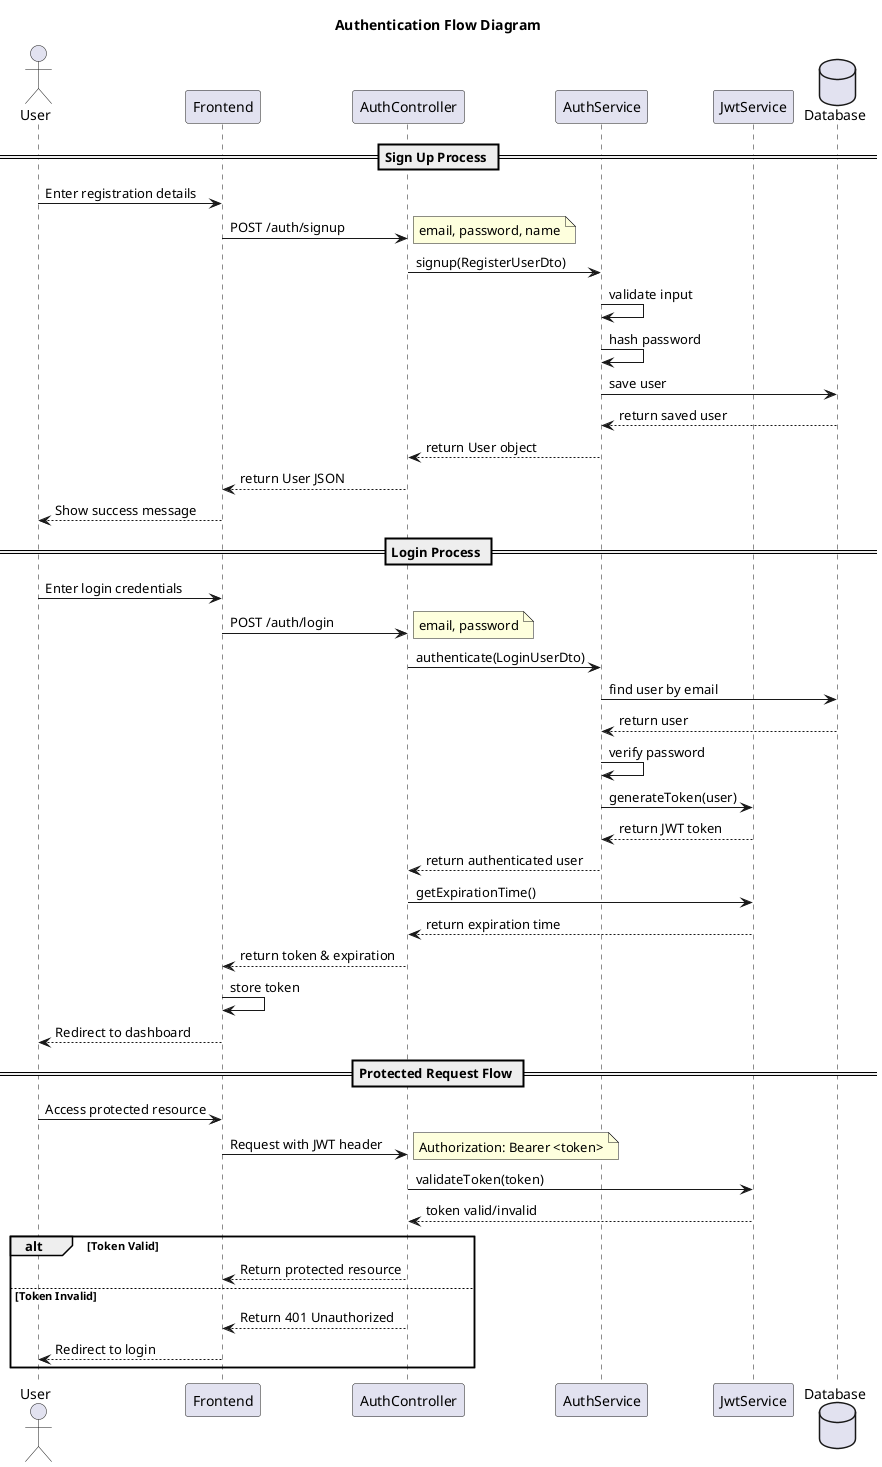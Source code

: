 @startuml
actor "User" as user
participant "Frontend" as frontend
participant "AuthController" as controller
participant "AuthService" as service
participant "JwtService" as jwt
database "Database" as db

title Authentication Flow Diagram

== Sign Up Process ==
user -> frontend: Enter registration details
frontend -> controller: POST /auth/signup
note right: email, password, name
controller -> service: signup(RegisterUserDto)
service -> service: validate input
service -> service: hash password
service -> db: save user
db --> service: return saved user
service --> controller: return User object
controller --> frontend: return User JSON
frontend --> user: Show success message

== Login Process ==
user -> frontend: Enter login credentials
frontend -> controller: POST /auth/login
note right: email, password
controller -> service: authenticate(LoginUserDto)
service -> db: find user by email
db --> service: return user
service -> service: verify password
service -> jwt: generateToken(user)
jwt --> service: return JWT token
service --> controller: return authenticated user
controller -> jwt: getExpirationTime()
jwt --> controller: return expiration time
controller --> frontend: return token & expiration
frontend -> frontend: store token
frontend --> user: Redirect to dashboard

== Protected Request Flow ==
user -> frontend: Access protected resource
frontend -> controller: Request with JWT header
note right: Authorization: Bearer <token>
controller -> jwt: validateToken(token)
jwt --> controller: token valid/invalid
alt Token Valid
    controller --> frontend: Return protected resource
else Token Invalid
    controller --> frontend: Return 401 Unauthorized
    frontend --> user: Redirect to login
end

@enduml
